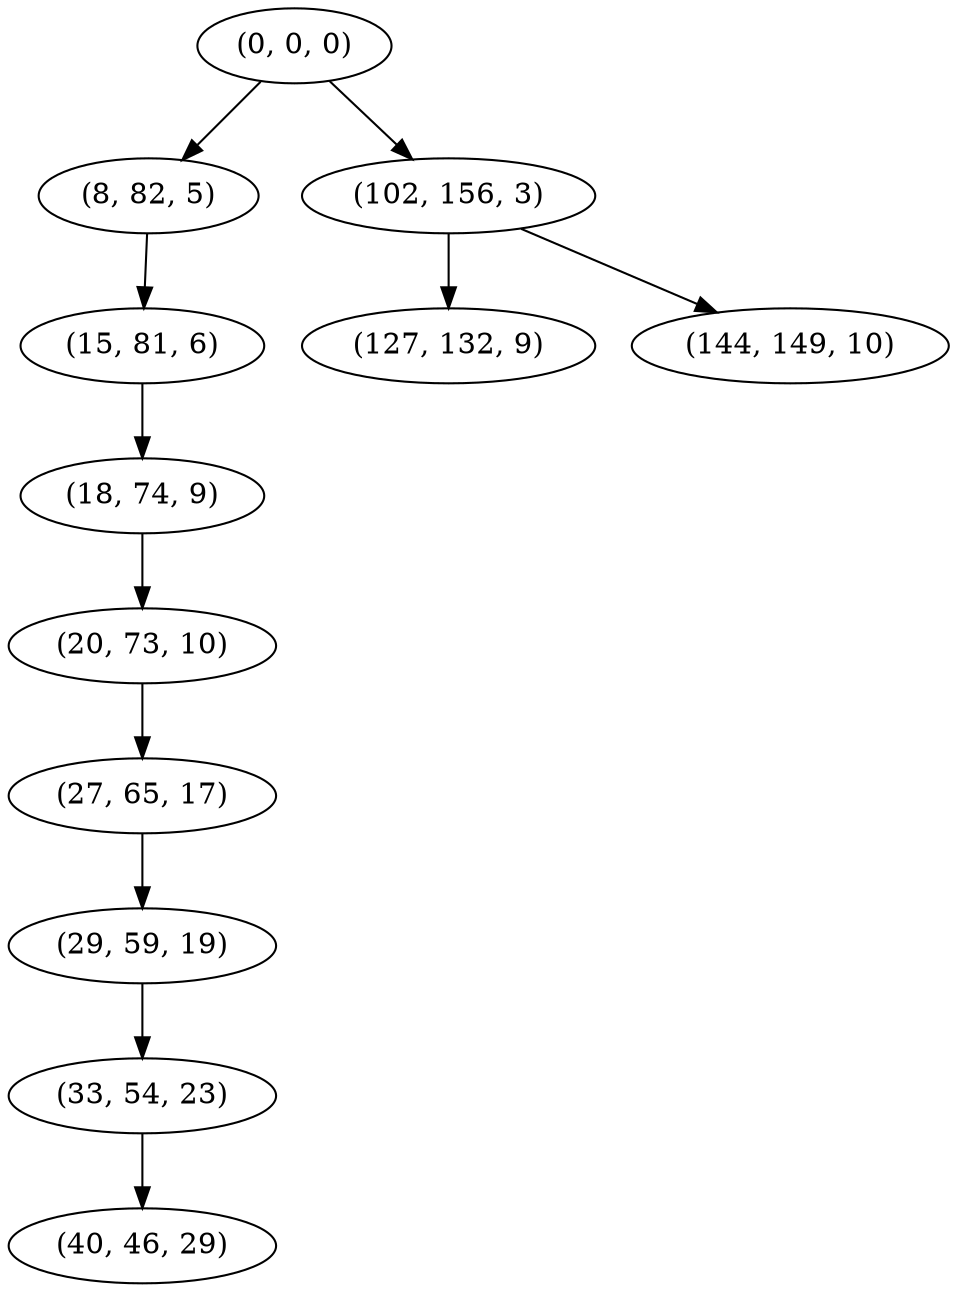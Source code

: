 digraph tree {
    "(0, 0, 0)";
    "(8, 82, 5)";
    "(15, 81, 6)";
    "(18, 74, 9)";
    "(20, 73, 10)";
    "(27, 65, 17)";
    "(29, 59, 19)";
    "(33, 54, 23)";
    "(40, 46, 29)";
    "(102, 156, 3)";
    "(127, 132, 9)";
    "(144, 149, 10)";
    "(0, 0, 0)" -> "(8, 82, 5)";
    "(0, 0, 0)" -> "(102, 156, 3)";
    "(8, 82, 5)" -> "(15, 81, 6)";
    "(15, 81, 6)" -> "(18, 74, 9)";
    "(18, 74, 9)" -> "(20, 73, 10)";
    "(20, 73, 10)" -> "(27, 65, 17)";
    "(27, 65, 17)" -> "(29, 59, 19)";
    "(29, 59, 19)" -> "(33, 54, 23)";
    "(33, 54, 23)" -> "(40, 46, 29)";
    "(102, 156, 3)" -> "(127, 132, 9)";
    "(102, 156, 3)" -> "(144, 149, 10)";
}
